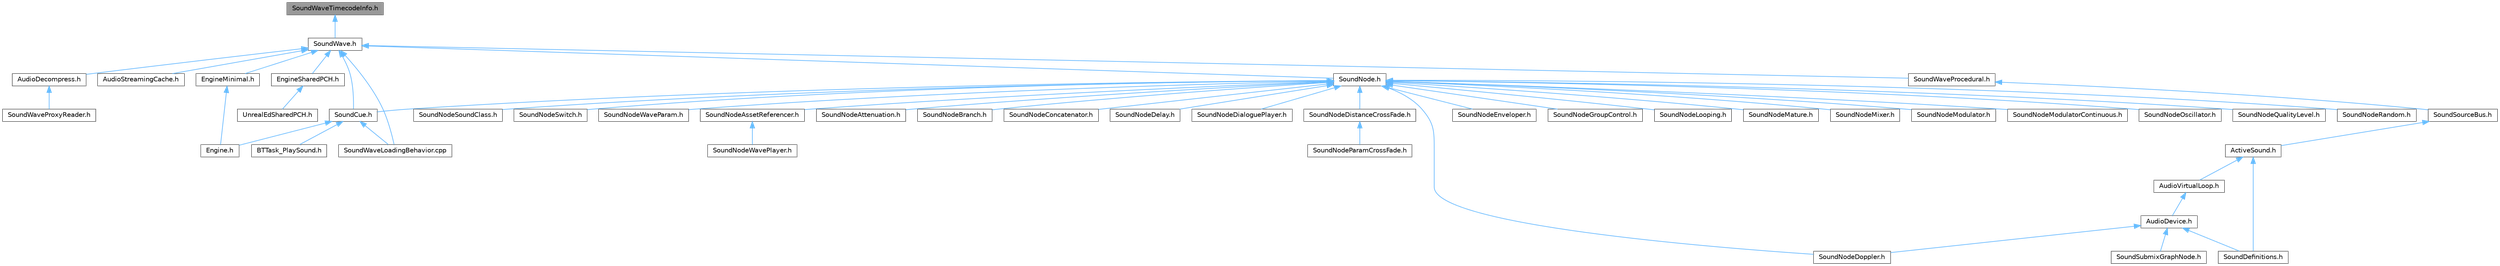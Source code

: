 digraph "SoundWaveTimecodeInfo.h"
{
 // INTERACTIVE_SVG=YES
 // LATEX_PDF_SIZE
  bgcolor="transparent";
  edge [fontname=Helvetica,fontsize=10,labelfontname=Helvetica,labelfontsize=10];
  node [fontname=Helvetica,fontsize=10,shape=box,height=0.2,width=0.4];
  Node1 [id="Node000001",label="SoundWaveTimecodeInfo.h",height=0.2,width=0.4,color="gray40", fillcolor="grey60", style="filled", fontcolor="black",tooltip=" "];
  Node1 -> Node2 [id="edge1_Node000001_Node000002",dir="back",color="steelblue1",style="solid",tooltip=" "];
  Node2 [id="Node000002",label="SoundWave.h",height=0.2,width=0.4,color="grey40", fillcolor="white", style="filled",URL="$d3/d6d/SoundWave_8h.html",tooltip=" "];
  Node2 -> Node3 [id="edge2_Node000002_Node000003",dir="back",color="steelblue1",style="solid",tooltip=" "];
  Node3 [id="Node000003",label="AudioDecompress.h",height=0.2,width=0.4,color="grey40", fillcolor="white", style="filled",URL="$d9/dfd/AudioDecompress_8h.html",tooltip=" "];
  Node3 -> Node4 [id="edge3_Node000003_Node000004",dir="back",color="steelblue1",style="solid",tooltip=" "];
  Node4 [id="Node000004",label="SoundWaveProxyReader.h",height=0.2,width=0.4,color="grey40", fillcolor="white", style="filled",URL="$d1/d23/SoundWaveProxyReader_8h.html",tooltip=" "];
  Node2 -> Node5 [id="edge4_Node000002_Node000005",dir="back",color="steelblue1",style="solid",tooltip=" "];
  Node5 [id="Node000005",label="AudioStreamingCache.h",height=0.2,width=0.4,color="grey40", fillcolor="white", style="filled",URL="$d2/dc1/AudioStreamingCache_8h.html",tooltip=" "];
  Node2 -> Node6 [id="edge5_Node000002_Node000006",dir="back",color="steelblue1",style="solid",tooltip=" "];
  Node6 [id="Node000006",label="EngineMinimal.h",height=0.2,width=0.4,color="grey40", fillcolor="white", style="filled",URL="$d0/d2c/EngineMinimal_8h.html",tooltip=" "];
  Node6 -> Node7 [id="edge6_Node000006_Node000007",dir="back",color="steelblue1",style="solid",tooltip=" "];
  Node7 [id="Node000007",label="Engine.h",height=0.2,width=0.4,color="grey40", fillcolor="white", style="filled",URL="$d1/d34/Public_2Engine_8h.html",tooltip=" "];
  Node2 -> Node8 [id="edge7_Node000002_Node000008",dir="back",color="steelblue1",style="solid",tooltip=" "];
  Node8 [id="Node000008",label="EngineSharedPCH.h",height=0.2,width=0.4,color="grey40", fillcolor="white", style="filled",URL="$dc/dbb/EngineSharedPCH_8h.html",tooltip=" "];
  Node8 -> Node9 [id="edge8_Node000008_Node000009",dir="back",color="steelblue1",style="solid",tooltip=" "];
  Node9 [id="Node000009",label="UnrealEdSharedPCH.h",height=0.2,width=0.4,color="grey40", fillcolor="white", style="filled",URL="$d1/de6/UnrealEdSharedPCH_8h.html",tooltip=" "];
  Node2 -> Node10 [id="edge9_Node000002_Node000010",dir="back",color="steelblue1",style="solid",tooltip=" "];
  Node10 [id="Node000010",label="SoundCue.h",height=0.2,width=0.4,color="grey40", fillcolor="white", style="filled",URL="$d8/d0b/SoundCue_8h.html",tooltip=" "];
  Node10 -> Node11 [id="edge10_Node000010_Node000011",dir="back",color="steelblue1",style="solid",tooltip=" "];
  Node11 [id="Node000011",label="BTTask_PlaySound.h",height=0.2,width=0.4,color="grey40", fillcolor="white", style="filled",URL="$d8/d54/BTTask__PlaySound_8h.html",tooltip=" "];
  Node10 -> Node7 [id="edge11_Node000010_Node000007",dir="back",color="steelblue1",style="solid",tooltip=" "];
  Node10 -> Node12 [id="edge12_Node000010_Node000012",dir="back",color="steelblue1",style="solid",tooltip=" "];
  Node12 [id="Node000012",label="SoundWaveLoadingBehavior.cpp",height=0.2,width=0.4,color="grey40", fillcolor="white", style="filled",URL="$d7/d95/SoundWaveLoadingBehavior_8cpp.html",tooltip=" "];
  Node2 -> Node13 [id="edge13_Node000002_Node000013",dir="back",color="steelblue1",style="solid",tooltip=" "];
  Node13 [id="Node000013",label="SoundNode.h",height=0.2,width=0.4,color="grey40", fillcolor="white", style="filled",URL="$da/d8b/SoundNode_8h.html",tooltip=" "];
  Node13 -> Node10 [id="edge14_Node000013_Node000010",dir="back",color="steelblue1",style="solid",tooltip=" "];
  Node13 -> Node14 [id="edge15_Node000013_Node000014",dir="back",color="steelblue1",style="solid",tooltip=" "];
  Node14 [id="Node000014",label="SoundNodeAssetReferencer.h",height=0.2,width=0.4,color="grey40", fillcolor="white", style="filled",URL="$d8/d71/SoundNodeAssetReferencer_8h.html",tooltip=" "];
  Node14 -> Node15 [id="edge16_Node000014_Node000015",dir="back",color="steelblue1",style="solid",tooltip=" "];
  Node15 [id="Node000015",label="SoundNodeWavePlayer.h",height=0.2,width=0.4,color="grey40", fillcolor="white", style="filled",URL="$d4/da9/SoundNodeWavePlayer_8h.html",tooltip=" "];
  Node13 -> Node16 [id="edge17_Node000013_Node000016",dir="back",color="steelblue1",style="solid",tooltip=" "];
  Node16 [id="Node000016",label="SoundNodeAttenuation.h",height=0.2,width=0.4,color="grey40", fillcolor="white", style="filled",URL="$d0/d9d/SoundNodeAttenuation_8h.html",tooltip=" "];
  Node13 -> Node17 [id="edge18_Node000013_Node000017",dir="back",color="steelblue1",style="solid",tooltip=" "];
  Node17 [id="Node000017",label="SoundNodeBranch.h",height=0.2,width=0.4,color="grey40", fillcolor="white", style="filled",URL="$da/d79/SoundNodeBranch_8h.html",tooltip=" "];
  Node13 -> Node18 [id="edge19_Node000013_Node000018",dir="back",color="steelblue1",style="solid",tooltip=" "];
  Node18 [id="Node000018",label="SoundNodeConcatenator.h",height=0.2,width=0.4,color="grey40", fillcolor="white", style="filled",URL="$da/d65/SoundNodeConcatenator_8h.html",tooltip=" "];
  Node13 -> Node19 [id="edge20_Node000013_Node000019",dir="back",color="steelblue1",style="solid",tooltip=" "];
  Node19 [id="Node000019",label="SoundNodeDelay.h",height=0.2,width=0.4,color="grey40", fillcolor="white", style="filled",URL="$d2/d23/SoundNodeDelay_8h.html",tooltip=" "];
  Node13 -> Node20 [id="edge21_Node000013_Node000020",dir="back",color="steelblue1",style="solid",tooltip=" "];
  Node20 [id="Node000020",label="SoundNodeDialoguePlayer.h",height=0.2,width=0.4,color="grey40", fillcolor="white", style="filled",URL="$d5/dd3/SoundNodeDialoguePlayer_8h.html",tooltip=" "];
  Node13 -> Node21 [id="edge22_Node000013_Node000021",dir="back",color="steelblue1",style="solid",tooltip=" "];
  Node21 [id="Node000021",label="SoundNodeDistanceCrossFade.h",height=0.2,width=0.4,color="grey40", fillcolor="white", style="filled",URL="$df/da7/SoundNodeDistanceCrossFade_8h.html",tooltip=" "];
  Node21 -> Node22 [id="edge23_Node000021_Node000022",dir="back",color="steelblue1",style="solid",tooltip=" "];
  Node22 [id="Node000022",label="SoundNodeParamCrossFade.h",height=0.2,width=0.4,color="grey40", fillcolor="white", style="filled",URL="$d4/da0/SoundNodeParamCrossFade_8h.html",tooltip=" "];
  Node13 -> Node23 [id="edge24_Node000013_Node000023",dir="back",color="steelblue1",style="solid",tooltip=" "];
  Node23 [id="Node000023",label="SoundNodeDoppler.h",height=0.2,width=0.4,color="grey40", fillcolor="white", style="filled",URL="$d1/d51/SoundNodeDoppler_8h.html",tooltip=" "];
  Node13 -> Node24 [id="edge25_Node000013_Node000024",dir="back",color="steelblue1",style="solid",tooltip=" "];
  Node24 [id="Node000024",label="SoundNodeEnveloper.h",height=0.2,width=0.4,color="grey40", fillcolor="white", style="filled",URL="$d8/db7/SoundNodeEnveloper_8h.html",tooltip=" "];
  Node13 -> Node25 [id="edge26_Node000013_Node000025",dir="back",color="steelblue1",style="solid",tooltip=" "];
  Node25 [id="Node000025",label="SoundNodeGroupControl.h",height=0.2,width=0.4,color="grey40", fillcolor="white", style="filled",URL="$d6/db7/SoundNodeGroupControl_8h.html",tooltip=" "];
  Node13 -> Node26 [id="edge27_Node000013_Node000026",dir="back",color="steelblue1",style="solid",tooltip=" "];
  Node26 [id="Node000026",label="SoundNodeLooping.h",height=0.2,width=0.4,color="grey40", fillcolor="white", style="filled",URL="$d5/dcc/SoundNodeLooping_8h.html",tooltip=" "];
  Node13 -> Node27 [id="edge28_Node000013_Node000027",dir="back",color="steelblue1",style="solid",tooltip=" "];
  Node27 [id="Node000027",label="SoundNodeMature.h",height=0.2,width=0.4,color="grey40", fillcolor="white", style="filled",URL="$d0/d81/SoundNodeMature_8h.html",tooltip=" "];
  Node13 -> Node28 [id="edge29_Node000013_Node000028",dir="back",color="steelblue1",style="solid",tooltip=" "];
  Node28 [id="Node000028",label="SoundNodeMixer.h",height=0.2,width=0.4,color="grey40", fillcolor="white", style="filled",URL="$d5/d94/SoundNodeMixer_8h.html",tooltip=" "];
  Node13 -> Node29 [id="edge30_Node000013_Node000029",dir="back",color="steelblue1",style="solid",tooltip=" "];
  Node29 [id="Node000029",label="SoundNodeModulator.h",height=0.2,width=0.4,color="grey40", fillcolor="white", style="filled",URL="$d6/dab/SoundNodeModulator_8h.html",tooltip=" "];
  Node13 -> Node30 [id="edge31_Node000013_Node000030",dir="back",color="steelblue1",style="solid",tooltip=" "];
  Node30 [id="Node000030",label="SoundNodeModulatorContinuous.h",height=0.2,width=0.4,color="grey40", fillcolor="white", style="filled",URL="$d4/ddb/SoundNodeModulatorContinuous_8h.html",tooltip=" "];
  Node13 -> Node31 [id="edge32_Node000013_Node000031",dir="back",color="steelblue1",style="solid",tooltip=" "];
  Node31 [id="Node000031",label="SoundNodeOscillator.h",height=0.2,width=0.4,color="grey40", fillcolor="white", style="filled",URL="$d4/d80/SoundNodeOscillator_8h.html",tooltip=" "];
  Node13 -> Node32 [id="edge33_Node000013_Node000032",dir="back",color="steelblue1",style="solid",tooltip=" "];
  Node32 [id="Node000032",label="SoundNodeQualityLevel.h",height=0.2,width=0.4,color="grey40", fillcolor="white", style="filled",URL="$db/d51/SoundNodeQualityLevel_8h.html",tooltip=" "];
  Node13 -> Node33 [id="edge34_Node000013_Node000033",dir="back",color="steelblue1",style="solid",tooltip=" "];
  Node33 [id="Node000033",label="SoundNodeRandom.h",height=0.2,width=0.4,color="grey40", fillcolor="white", style="filled",URL="$da/d39/SoundNodeRandom_8h.html",tooltip=" "];
  Node13 -> Node34 [id="edge35_Node000013_Node000034",dir="back",color="steelblue1",style="solid",tooltip=" "];
  Node34 [id="Node000034",label="SoundNodeSoundClass.h",height=0.2,width=0.4,color="grey40", fillcolor="white", style="filled",URL="$d8/dd0/SoundNodeSoundClass_8h.html",tooltip=" "];
  Node13 -> Node35 [id="edge36_Node000013_Node000035",dir="back",color="steelblue1",style="solid",tooltip=" "];
  Node35 [id="Node000035",label="SoundNodeSwitch.h",height=0.2,width=0.4,color="grey40", fillcolor="white", style="filled",URL="$d2/de4/SoundNodeSwitch_8h.html",tooltip=" "];
  Node13 -> Node36 [id="edge37_Node000013_Node000036",dir="back",color="steelblue1",style="solid",tooltip=" "];
  Node36 [id="Node000036",label="SoundNodeWaveParam.h",height=0.2,width=0.4,color="grey40", fillcolor="white", style="filled",URL="$d4/d82/SoundNodeWaveParam_8h.html",tooltip=" "];
  Node2 -> Node12 [id="edge38_Node000002_Node000012",dir="back",color="steelblue1",style="solid",tooltip=" "];
  Node2 -> Node37 [id="edge39_Node000002_Node000037",dir="back",color="steelblue1",style="solid",tooltip=" "];
  Node37 [id="Node000037",label="SoundWaveProcedural.h",height=0.2,width=0.4,color="grey40", fillcolor="white", style="filled",URL="$d8/d4f/SoundWaveProcedural_8h.html",tooltip=" "];
  Node37 -> Node38 [id="edge40_Node000037_Node000038",dir="back",color="steelblue1",style="solid",tooltip=" "];
  Node38 [id="Node000038",label="SoundSourceBus.h",height=0.2,width=0.4,color="grey40", fillcolor="white", style="filled",URL="$d3/d51/SoundSourceBus_8h.html",tooltip=" "];
  Node38 -> Node39 [id="edge41_Node000038_Node000039",dir="back",color="steelblue1",style="solid",tooltip=" "];
  Node39 [id="Node000039",label="ActiveSound.h",height=0.2,width=0.4,color="grey40", fillcolor="white", style="filled",URL="$dc/d95/ActiveSound_8h.html",tooltip=" "];
  Node39 -> Node40 [id="edge42_Node000039_Node000040",dir="back",color="steelblue1",style="solid",tooltip=" "];
  Node40 [id="Node000040",label="AudioVirtualLoop.h",height=0.2,width=0.4,color="grey40", fillcolor="white", style="filled",URL="$d5/dde/AudioVirtualLoop_8h.html",tooltip=" "];
  Node40 -> Node41 [id="edge43_Node000040_Node000041",dir="back",color="steelblue1",style="solid",tooltip=" "];
  Node41 [id="Node000041",label="AudioDevice.h",height=0.2,width=0.4,color="grey40", fillcolor="white", style="filled",URL="$d7/ddb/AudioDevice_8h.html",tooltip=" "];
  Node41 -> Node42 [id="edge44_Node000041_Node000042",dir="back",color="steelblue1",style="solid",tooltip=" "];
  Node42 [id="Node000042",label="SoundDefinitions.h",height=0.2,width=0.4,color="grey40", fillcolor="white", style="filled",URL="$d4/da9/SoundDefinitions_8h.html",tooltip=" "];
  Node41 -> Node23 [id="edge45_Node000041_Node000023",dir="back",color="steelblue1",style="solid",tooltip=" "];
  Node41 -> Node43 [id="edge46_Node000041_Node000043",dir="back",color="steelblue1",style="solid",tooltip=" "];
  Node43 [id="Node000043",label="SoundSubmixGraphNode.h",height=0.2,width=0.4,color="grey40", fillcolor="white", style="filled",URL="$d5/d09/SoundSubmixGraphNode_8h.html",tooltip=" "];
  Node39 -> Node42 [id="edge47_Node000039_Node000042",dir="back",color="steelblue1",style="solid",tooltip=" "];
}
